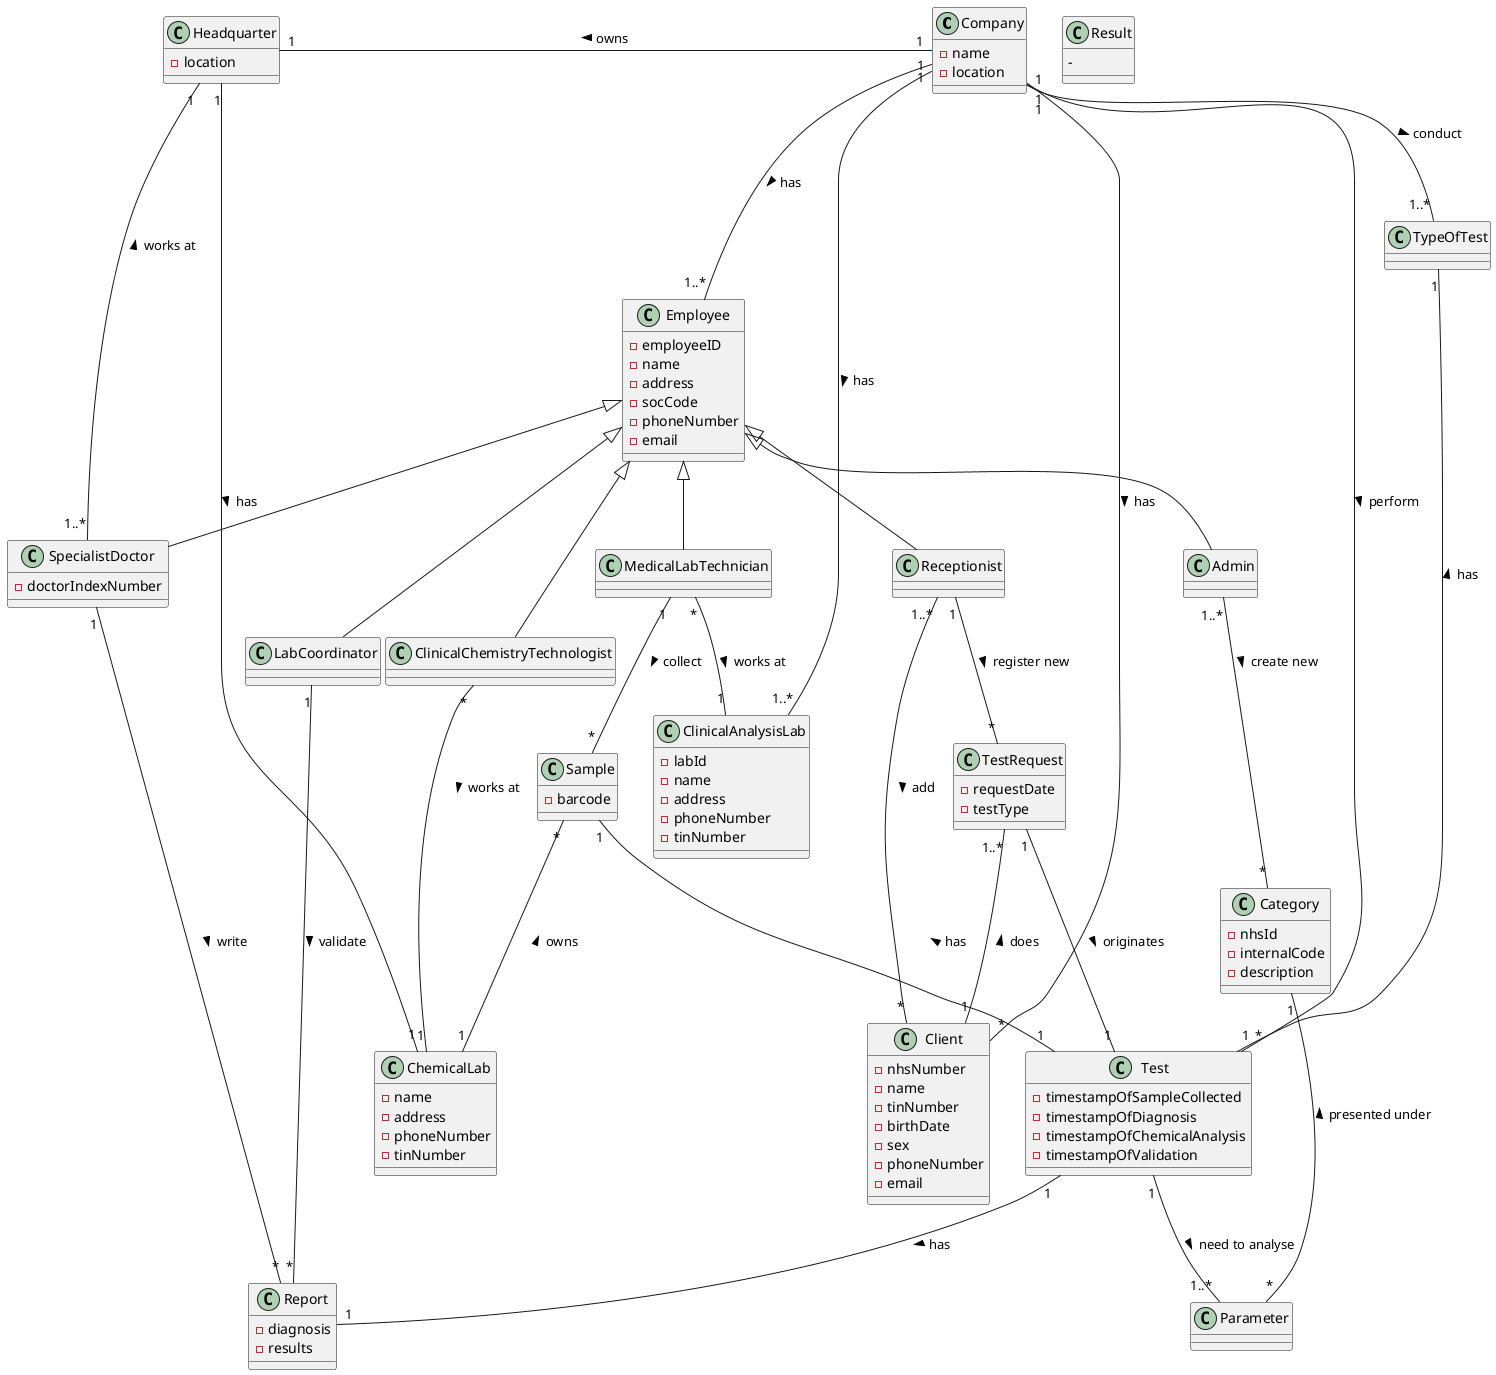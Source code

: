 @startuml
'https://plantuml.com/sequence-diagram

top to bottom direction

Company"1" --- "1..*"Employee : > has
Company"1" -- "*"Client : > has
Company"1" -- "1..*"ClinicalAnalysisLab : > has
MedicalLabTechnician"*" -- "1"ClinicalAnalysisLab : > works at
Receptionist"1" -- "*"TestRequest : > register new
Headquarter"1" -- "1"ChemicalLab : > has
Company"1" -left- "1"Headquarter : > owns
Receptionist"1..*" -- "*"Client : > add
Employee <|-- MedicalLabTechnician
Employee <|-- ClinicalChemistryTechnologist
Employee <|-- Receptionist
Employee <|-- LabCoordinator
Employee <|-- Admin
Employee <|-- SpecialistDoctor
ClinicalChemistryTechnologist"*" -- "1"ChemicalLab : > works at
Test"1" -- "1"Report : > has
MedicalLabTechnician"1" -- "*"Sample : > collect
Sample"1" -right- "1"Test : < has
Company"1" -- "1..*"TypeOfTest : > conduct
Company"1" -- "*"Test : > perform
TestRequest"1..*" -- "1""Client" : < does
SpecialistDoctor"1" -- "*"Report : > write
SpecialistDoctor"1..*" -- "1"Headquarter : > works at
Sample"*" -- "1"ChemicalLab : < owns
LabCoordinator"1" -- "*"Report : > validate
TestRequest"1" -- "1"Test : > originates
TypeOfTest"1" -- "1""Test" : < has
Admin"1..*" -- "*"Category : > create new
Category"1" -- "*"Parameter : < presented under
Test"1" -- "1..*"Parameter : > need to analyse

class Client{
-nhsNumber
-name
-tinNumber
-birthDate
-sex
-phoneNumber
-email
}

class Sample{
-barcode
}

class Report{
-diagnosis
-results
}

class Employee{
-employeeID
-name
-address
-socCode
-phoneNumber
-email
}

class ClinicalAnalysisLab{
-labId
-name
-address
-phoneNumber
-tinNumber
}
class ChemicalLab{
-name
-address
-phoneNumber
-tinNumber
}

class TestRequest{
-requestDate
-testType
}

class Company{
-name
-location
}

class Headquarter{
-location
}

class Test{
-timestampOfSampleCollected
-timestampOfDiagnosis
-timestampOfChemicalAnalysis
-timestampOfValidation
}

class Category{
-nhsId
-internalCode
-description
}

class SpecialistDoctor{
-doctorIndexNumber
}

class Result{
-
}


@enduml
